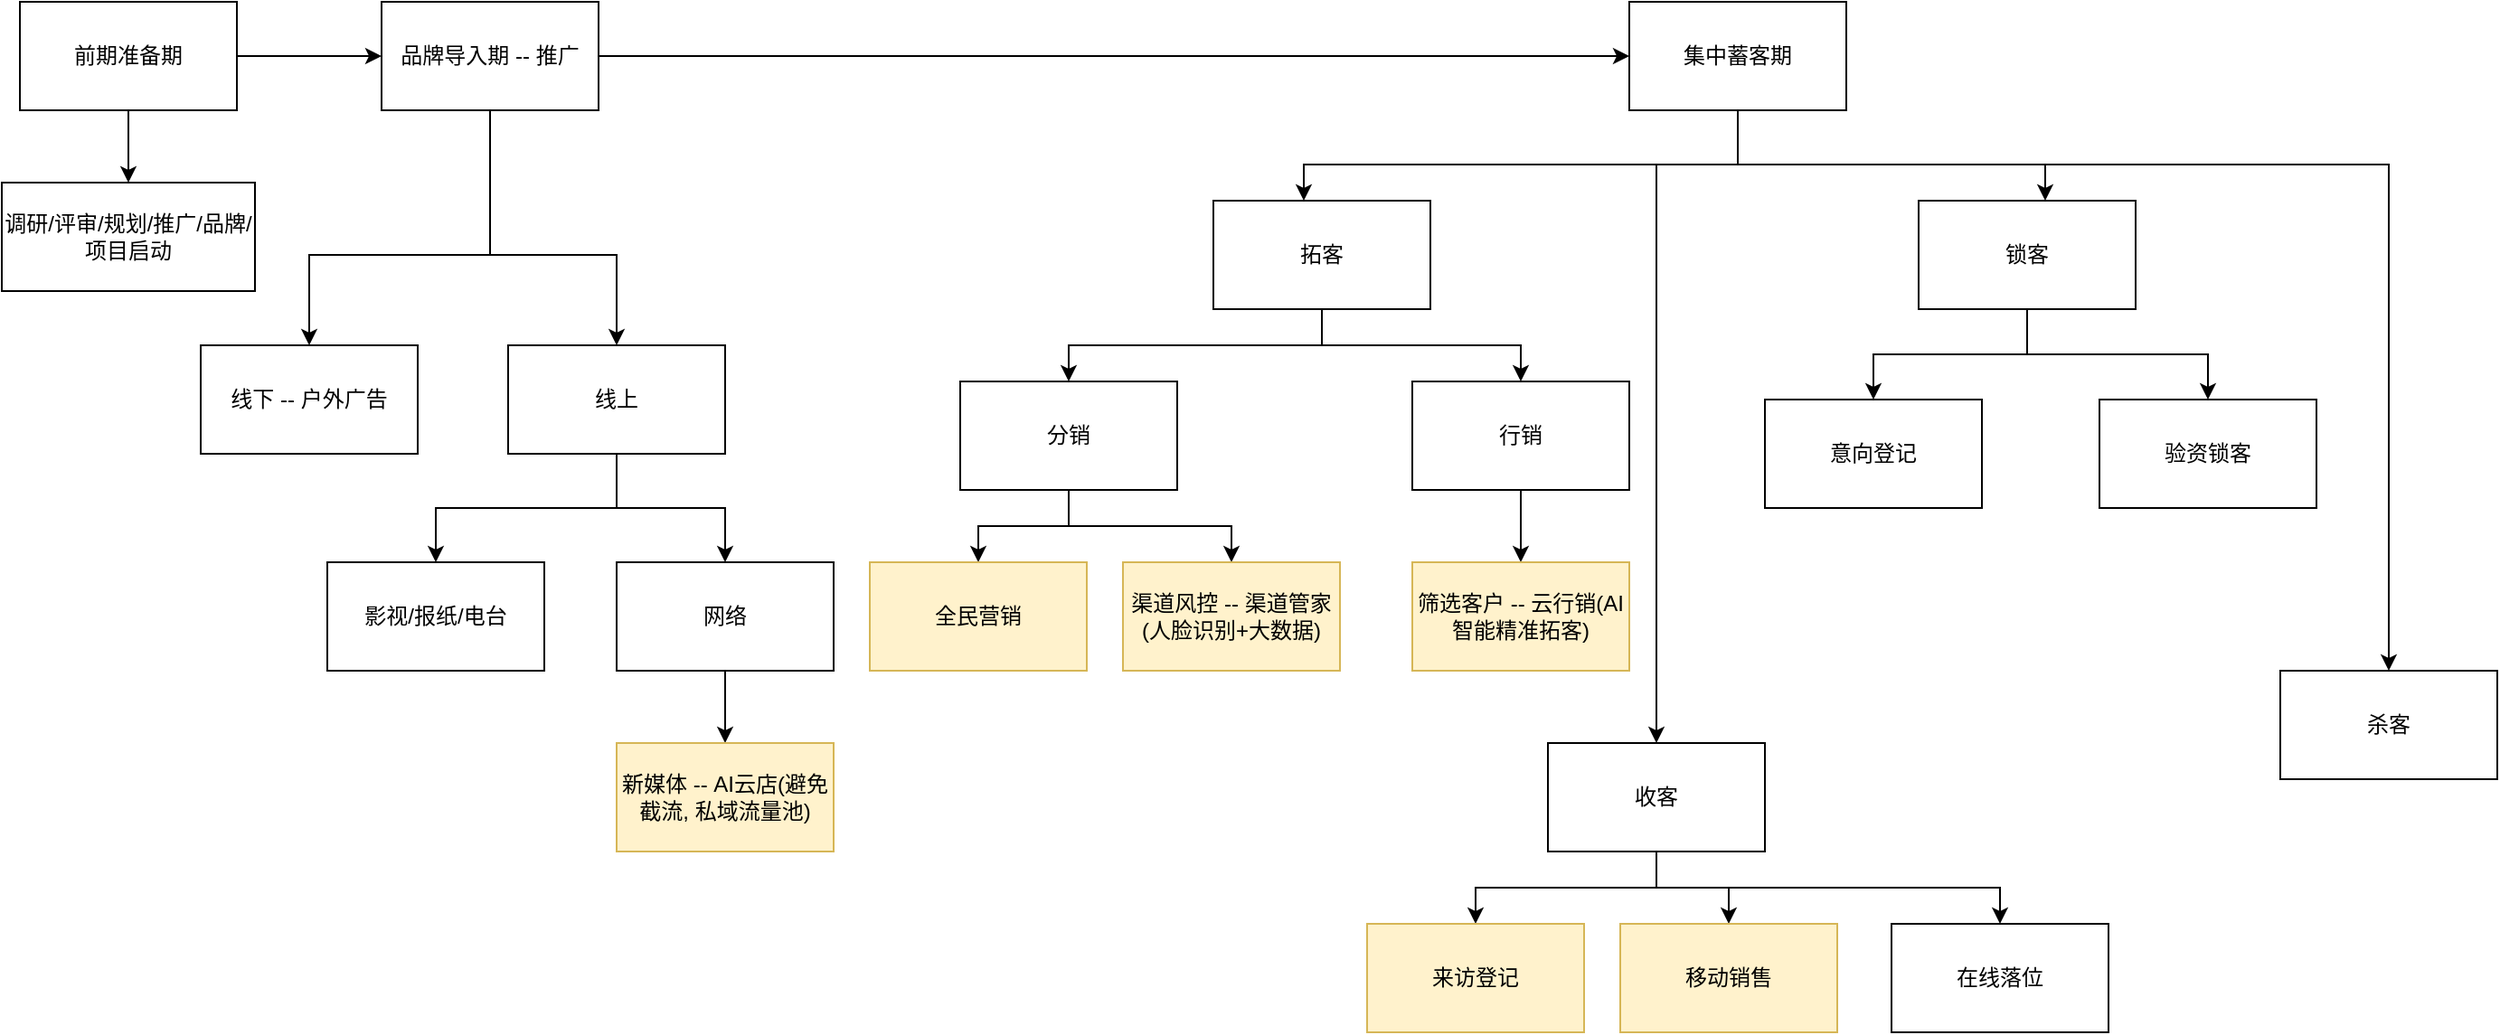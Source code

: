 <mxfile version="14.6.13" type="github">
  <diagram id="gAYLs6P5zjDs-k3iVm-y" name="Page-1">
    <mxGraphModel dx="2370" dy="1177" grid="1" gridSize="10" guides="1" tooltips="1" connect="1" arrows="1" fold="1" page="1" pageScale="1" pageWidth="827" pageHeight="1169" math="0" shadow="0">
      <root>
        <mxCell id="0" />
        <mxCell id="1" parent="0" />
        <mxCell id="a8IUFsbmlE4pYnBHEr7y-3" value="" style="edgeStyle=orthogonalEdgeStyle;rounded=0;orthogonalLoop=1;jettySize=auto;html=1;" edge="1" parent="1" source="a8IUFsbmlE4pYnBHEr7y-1" target="a8IUFsbmlE4pYnBHEr7y-2">
          <mxGeometry relative="1" as="geometry" />
        </mxCell>
        <mxCell id="a8IUFsbmlE4pYnBHEr7y-13" value="" style="edgeStyle=orthogonalEdgeStyle;rounded=0;orthogonalLoop=1;jettySize=auto;html=1;" edge="1" parent="1" source="a8IUFsbmlE4pYnBHEr7y-1" target="a8IUFsbmlE4pYnBHEr7y-12">
          <mxGeometry relative="1" as="geometry" />
        </mxCell>
        <mxCell id="a8IUFsbmlE4pYnBHEr7y-1" value="前期准备期" style="rounded=0;whiteSpace=wrap;html=1;" vertex="1" parent="1">
          <mxGeometry x="110" y="220" width="120" height="60" as="geometry" />
        </mxCell>
        <mxCell id="a8IUFsbmlE4pYnBHEr7y-5" value="" style="edgeStyle=orthogonalEdgeStyle;rounded=0;orthogonalLoop=1;jettySize=auto;html=1;" edge="1" parent="1" source="a8IUFsbmlE4pYnBHEr7y-2" target="a8IUFsbmlE4pYnBHEr7y-4">
          <mxGeometry relative="1" as="geometry" />
        </mxCell>
        <mxCell id="a8IUFsbmlE4pYnBHEr7y-16" value="" style="edgeStyle=orthogonalEdgeStyle;rounded=0;orthogonalLoop=1;jettySize=auto;html=1;" edge="1" parent="1" source="a8IUFsbmlE4pYnBHEr7y-2" target="a8IUFsbmlE4pYnBHEr7y-15">
          <mxGeometry relative="1" as="geometry">
            <Array as="points">
              <mxPoint x="370" y="360" />
              <mxPoint x="270" y="360" />
            </Array>
          </mxGeometry>
        </mxCell>
        <mxCell id="a8IUFsbmlE4pYnBHEr7y-21" value="" style="edgeStyle=orthogonalEdgeStyle;rounded=0;orthogonalLoop=1;jettySize=auto;html=1;" edge="1" parent="1" source="a8IUFsbmlE4pYnBHEr7y-2" target="a8IUFsbmlE4pYnBHEr7y-20">
          <mxGeometry relative="1" as="geometry">
            <Array as="points">
              <mxPoint x="370" y="360" />
              <mxPoint x="440" y="360" />
            </Array>
          </mxGeometry>
        </mxCell>
        <mxCell id="a8IUFsbmlE4pYnBHEr7y-2" value="品牌导入期 -- 推广" style="whiteSpace=wrap;html=1;rounded=0;" vertex="1" parent="1">
          <mxGeometry x="310" y="220" width="120" height="60" as="geometry" />
        </mxCell>
        <mxCell id="a8IUFsbmlE4pYnBHEr7y-31" value="" style="edgeStyle=orthogonalEdgeStyle;rounded=0;orthogonalLoop=1;jettySize=auto;html=1;" edge="1" parent="1" source="a8IUFsbmlE4pYnBHEr7y-4" target="a8IUFsbmlE4pYnBHEr7y-30">
          <mxGeometry relative="1" as="geometry">
            <Array as="points">
              <mxPoint x="1060" y="310" />
              <mxPoint x="820" y="310" />
            </Array>
          </mxGeometry>
        </mxCell>
        <mxCell id="a8IUFsbmlE4pYnBHEr7y-48" value="" style="edgeStyle=orthogonalEdgeStyle;rounded=0;orthogonalLoop=1;jettySize=auto;html=1;" edge="1" parent="1" source="a8IUFsbmlE4pYnBHEr7y-4" target="a8IUFsbmlE4pYnBHEr7y-47">
          <mxGeometry relative="1" as="geometry">
            <Array as="points">
              <mxPoint x="1060" y="310" />
              <mxPoint x="1015" y="310" />
            </Array>
          </mxGeometry>
        </mxCell>
        <mxCell id="a8IUFsbmlE4pYnBHEr7y-56" value="" style="edgeStyle=orthogonalEdgeStyle;rounded=0;orthogonalLoop=1;jettySize=auto;html=1;" edge="1" parent="1" source="a8IUFsbmlE4pYnBHEr7y-4" target="a8IUFsbmlE4pYnBHEr7y-55">
          <mxGeometry relative="1" as="geometry">
            <Array as="points">
              <mxPoint x="1060" y="310" />
              <mxPoint x="1420" y="310" />
            </Array>
          </mxGeometry>
        </mxCell>
        <mxCell id="a8IUFsbmlE4pYnBHEr7y-61" value="" style="edgeStyle=orthogonalEdgeStyle;rounded=0;orthogonalLoop=1;jettySize=auto;html=1;" edge="1" parent="1" source="a8IUFsbmlE4pYnBHEr7y-4" target="a8IUFsbmlE4pYnBHEr7y-60">
          <mxGeometry relative="1" as="geometry">
            <Array as="points">
              <mxPoint x="1060" y="310" />
              <mxPoint x="1230" y="310" />
            </Array>
          </mxGeometry>
        </mxCell>
        <mxCell id="a8IUFsbmlE4pYnBHEr7y-4" value="集中蓄客期" style="whiteSpace=wrap;html=1;rounded=0;" vertex="1" parent="1">
          <mxGeometry x="1000" y="220" width="120" height="60" as="geometry" />
        </mxCell>
        <mxCell id="a8IUFsbmlE4pYnBHEr7y-12" value="调研/评审/规划/推广/品牌/项目启动" style="whiteSpace=wrap;html=1;rounded=0;" vertex="1" parent="1">
          <mxGeometry x="100" y="320" width="140" height="60" as="geometry" />
        </mxCell>
        <mxCell id="a8IUFsbmlE4pYnBHEr7y-15" value="线下 -- 户外广告" style="whiteSpace=wrap;html=1;rounded=0;" vertex="1" parent="1">
          <mxGeometry x="210" y="410" width="120" height="60" as="geometry" />
        </mxCell>
        <mxCell id="a8IUFsbmlE4pYnBHEr7y-25" value="" style="edgeStyle=orthogonalEdgeStyle;rounded=0;orthogonalLoop=1;jettySize=auto;html=1;" edge="1" parent="1" source="a8IUFsbmlE4pYnBHEr7y-20" target="a8IUFsbmlE4pYnBHEr7y-24">
          <mxGeometry relative="1" as="geometry" />
        </mxCell>
        <mxCell id="a8IUFsbmlE4pYnBHEr7y-27" value="" style="edgeStyle=orthogonalEdgeStyle;rounded=0;orthogonalLoop=1;jettySize=auto;html=1;" edge="1" parent="1" source="a8IUFsbmlE4pYnBHEr7y-20" target="a8IUFsbmlE4pYnBHEr7y-26">
          <mxGeometry relative="1" as="geometry" />
        </mxCell>
        <mxCell id="a8IUFsbmlE4pYnBHEr7y-20" value="线上" style="whiteSpace=wrap;html=1;rounded=0;" vertex="1" parent="1">
          <mxGeometry x="380" y="410" width="120" height="60" as="geometry" />
        </mxCell>
        <mxCell id="a8IUFsbmlE4pYnBHEr7y-24" value="影视/报纸/电台" style="whiteSpace=wrap;html=1;rounded=0;" vertex="1" parent="1">
          <mxGeometry x="280" y="530" width="120" height="60" as="geometry" />
        </mxCell>
        <mxCell id="a8IUFsbmlE4pYnBHEr7y-29" value="" style="edgeStyle=orthogonalEdgeStyle;rounded=0;orthogonalLoop=1;jettySize=auto;html=1;" edge="1" parent="1" source="a8IUFsbmlE4pYnBHEr7y-26" target="a8IUFsbmlE4pYnBHEr7y-28">
          <mxGeometry relative="1" as="geometry" />
        </mxCell>
        <mxCell id="a8IUFsbmlE4pYnBHEr7y-26" value="网络" style="whiteSpace=wrap;html=1;rounded=0;" vertex="1" parent="1">
          <mxGeometry x="440" y="530" width="120" height="60" as="geometry" />
        </mxCell>
        <mxCell id="a8IUFsbmlE4pYnBHEr7y-28" value="新媒体 -- AI云店(避免截流, 私域流量池)" style="whiteSpace=wrap;html=1;rounded=0;fillColor=#fff2cc;strokeColor=#d6b656;" vertex="1" parent="1">
          <mxGeometry x="440" y="630" width="120" height="60" as="geometry" />
        </mxCell>
        <mxCell id="a8IUFsbmlE4pYnBHEr7y-35" value="" style="edgeStyle=orthogonalEdgeStyle;rounded=0;orthogonalLoop=1;jettySize=auto;html=1;" edge="1" parent="1" source="a8IUFsbmlE4pYnBHEr7y-30" target="a8IUFsbmlE4pYnBHEr7y-34">
          <mxGeometry relative="1" as="geometry">
            <Array as="points">
              <mxPoint x="830" y="410" />
              <mxPoint x="690" y="410" />
              <mxPoint x="690" y="460" />
            </Array>
          </mxGeometry>
        </mxCell>
        <mxCell id="a8IUFsbmlE4pYnBHEr7y-37" value="" style="edgeStyle=orthogonalEdgeStyle;rounded=0;orthogonalLoop=1;jettySize=auto;html=1;" edge="1" parent="1" source="a8IUFsbmlE4pYnBHEr7y-30" target="a8IUFsbmlE4pYnBHEr7y-36">
          <mxGeometry relative="1" as="geometry">
            <Array as="points">
              <mxPoint x="830" y="410" />
              <mxPoint x="940" y="410" />
            </Array>
          </mxGeometry>
        </mxCell>
        <mxCell id="a8IUFsbmlE4pYnBHEr7y-30" value="拓客" style="whiteSpace=wrap;html=1;rounded=0;" vertex="1" parent="1">
          <mxGeometry x="770" y="330" width="120" height="60" as="geometry" />
        </mxCell>
        <mxCell id="a8IUFsbmlE4pYnBHEr7y-41" value="" style="edgeStyle=orthogonalEdgeStyle;rounded=0;orthogonalLoop=1;jettySize=auto;html=1;" edge="1" parent="1" source="a8IUFsbmlE4pYnBHEr7y-34" target="a8IUFsbmlE4pYnBHEr7y-40">
          <mxGeometry relative="1" as="geometry" />
        </mxCell>
        <mxCell id="a8IUFsbmlE4pYnBHEr7y-44" value="" style="edgeStyle=orthogonalEdgeStyle;rounded=0;orthogonalLoop=1;jettySize=auto;html=1;" edge="1" parent="1" source="a8IUFsbmlE4pYnBHEr7y-34" target="a8IUFsbmlE4pYnBHEr7y-43">
          <mxGeometry relative="1" as="geometry" />
        </mxCell>
        <mxCell id="a8IUFsbmlE4pYnBHEr7y-34" value="分销" style="whiteSpace=wrap;html=1;rounded=0;" vertex="1" parent="1">
          <mxGeometry x="630" y="430" width="120" height="60" as="geometry" />
        </mxCell>
        <mxCell id="a8IUFsbmlE4pYnBHEr7y-46" value="" style="edgeStyle=orthogonalEdgeStyle;rounded=0;orthogonalLoop=1;jettySize=auto;html=1;" edge="1" parent="1" source="a8IUFsbmlE4pYnBHEr7y-36" target="a8IUFsbmlE4pYnBHEr7y-45">
          <mxGeometry relative="1" as="geometry" />
        </mxCell>
        <mxCell id="a8IUFsbmlE4pYnBHEr7y-36" value="行销" style="whiteSpace=wrap;html=1;rounded=0;" vertex="1" parent="1">
          <mxGeometry x="880" y="430" width="120" height="60" as="geometry" />
        </mxCell>
        <mxCell id="a8IUFsbmlE4pYnBHEr7y-40" value="全民营销" style="whiteSpace=wrap;html=1;rounded=0;fillColor=#fff2cc;strokeColor=#d6b656;" vertex="1" parent="1">
          <mxGeometry x="580" y="530" width="120" height="60" as="geometry" />
        </mxCell>
        <mxCell id="a8IUFsbmlE4pYnBHEr7y-43" value="渠道风控 -- 渠道管家 (人脸识别+大数据)" style="whiteSpace=wrap;html=1;rounded=0;fillColor=#fff2cc;strokeColor=#d6b656;" vertex="1" parent="1">
          <mxGeometry x="720" y="530" width="120" height="60" as="geometry" />
        </mxCell>
        <mxCell id="a8IUFsbmlE4pYnBHEr7y-45" value="筛选客户 -- 云行销(AI智能精准拓客)" style="whiteSpace=wrap;html=1;rounded=0;fillColor=#fff2cc;strokeColor=#d6b656;" vertex="1" parent="1">
          <mxGeometry x="880" y="530" width="120" height="60" as="geometry" />
        </mxCell>
        <mxCell id="a8IUFsbmlE4pYnBHEr7y-50" value="" style="edgeStyle=orthogonalEdgeStyle;rounded=0;orthogonalLoop=1;jettySize=auto;html=1;" edge="1" parent="1" source="a8IUFsbmlE4pYnBHEr7y-47" target="a8IUFsbmlE4pYnBHEr7y-49">
          <mxGeometry relative="1" as="geometry">
            <Array as="points">
              <mxPoint x="1015" y="710" />
              <mxPoint x="915" y="710" />
            </Array>
          </mxGeometry>
        </mxCell>
        <mxCell id="a8IUFsbmlE4pYnBHEr7y-52" value="" style="edgeStyle=orthogonalEdgeStyle;rounded=0;orthogonalLoop=1;jettySize=auto;html=1;" edge="1" parent="1" source="a8IUFsbmlE4pYnBHEr7y-47" target="a8IUFsbmlE4pYnBHEr7y-51">
          <mxGeometry relative="1" as="geometry">
            <Array as="points">
              <mxPoint x="1015" y="710" />
              <mxPoint x="1055" y="710" />
            </Array>
          </mxGeometry>
        </mxCell>
        <mxCell id="a8IUFsbmlE4pYnBHEr7y-57" value="" style="edgeStyle=orthogonalEdgeStyle;rounded=0;orthogonalLoop=1;jettySize=auto;html=1;" edge="1" parent="1" source="a8IUFsbmlE4pYnBHEr7y-47" target="a8IUFsbmlE4pYnBHEr7y-53">
          <mxGeometry relative="1" as="geometry">
            <Array as="points">
              <mxPoint x="1015" y="710" />
              <mxPoint x="1205" y="710" />
            </Array>
          </mxGeometry>
        </mxCell>
        <mxCell id="a8IUFsbmlE4pYnBHEr7y-47" value="收客" style="whiteSpace=wrap;html=1;rounded=0;" vertex="1" parent="1">
          <mxGeometry x="955" y="630" width="120" height="60" as="geometry" />
        </mxCell>
        <mxCell id="a8IUFsbmlE4pYnBHEr7y-49" value="来访登记" style="whiteSpace=wrap;html=1;rounded=0;fillColor=#fff2cc;strokeColor=#d6b656;" vertex="1" parent="1">
          <mxGeometry x="855" y="730" width="120" height="60" as="geometry" />
        </mxCell>
        <mxCell id="a8IUFsbmlE4pYnBHEr7y-51" value="移动销售" style="whiteSpace=wrap;html=1;rounded=0;fillColor=#fff2cc;strokeColor=#d6b656;" vertex="1" parent="1">
          <mxGeometry x="995" y="730" width="120" height="60" as="geometry" />
        </mxCell>
        <mxCell id="a8IUFsbmlE4pYnBHEr7y-53" value="&lt;div&gt;在线落位&lt;/div&gt;" style="whiteSpace=wrap;html=1;rounded=0;" vertex="1" parent="1">
          <mxGeometry x="1145" y="730" width="120" height="60" as="geometry" />
        </mxCell>
        <mxCell id="a8IUFsbmlE4pYnBHEr7y-55" value="杀客" style="whiteSpace=wrap;html=1;rounded=0;" vertex="1" parent="1">
          <mxGeometry x="1360" y="590" width="120" height="60" as="geometry" />
        </mxCell>
        <mxCell id="a8IUFsbmlE4pYnBHEr7y-63" value="" style="edgeStyle=orthogonalEdgeStyle;rounded=0;orthogonalLoop=1;jettySize=auto;html=1;" edge="1" parent="1" source="a8IUFsbmlE4pYnBHEr7y-60" target="a8IUFsbmlE4pYnBHEr7y-62">
          <mxGeometry relative="1" as="geometry" />
        </mxCell>
        <mxCell id="a8IUFsbmlE4pYnBHEr7y-65" value="" style="edgeStyle=orthogonalEdgeStyle;rounded=0;orthogonalLoop=1;jettySize=auto;html=1;" edge="1" parent="1" source="a8IUFsbmlE4pYnBHEr7y-60" target="a8IUFsbmlE4pYnBHEr7y-64">
          <mxGeometry relative="1" as="geometry" />
        </mxCell>
        <mxCell id="a8IUFsbmlE4pYnBHEr7y-60" value="锁客" style="whiteSpace=wrap;html=1;rounded=0;" vertex="1" parent="1">
          <mxGeometry x="1160" y="330" width="120" height="60" as="geometry" />
        </mxCell>
        <mxCell id="a8IUFsbmlE4pYnBHEr7y-62" value="意向登记" style="whiteSpace=wrap;html=1;rounded=0;" vertex="1" parent="1">
          <mxGeometry x="1075" y="440" width="120" height="60" as="geometry" />
        </mxCell>
        <mxCell id="a8IUFsbmlE4pYnBHEr7y-64" value="验资锁客" style="whiteSpace=wrap;html=1;rounded=0;" vertex="1" parent="1">
          <mxGeometry x="1260" y="440" width="120" height="60" as="geometry" />
        </mxCell>
      </root>
    </mxGraphModel>
  </diagram>
</mxfile>
